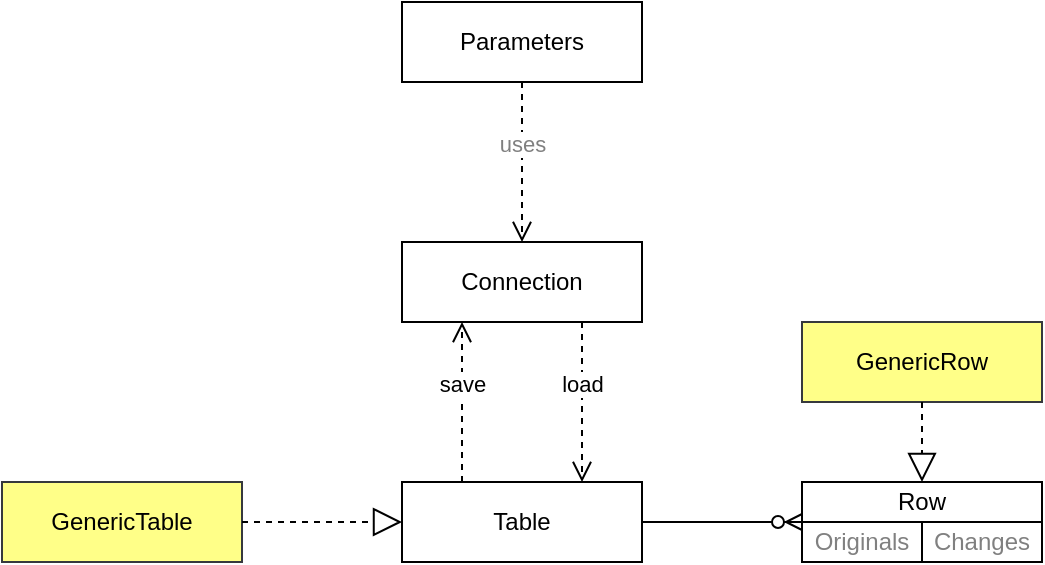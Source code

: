 <mxfile version="14.6.13" type="device"><diagram id="aIVARI-_YWm72OQQeME0" name="Page-1"><mxGraphModel dx="946" dy="1456" grid="1" gridSize="10" guides="1" tooltips="1" connect="1" arrows="1" fold="1" page="1" pageScale="1" pageWidth="1100" pageHeight="850" math="0" shadow="0"><root><mxCell id="0"/><mxCell id="1" parent="0"/><mxCell id="x1tml_0BZkaoFB5v9VZT-1" value="Connection" style="rounded=0;whiteSpace=wrap;html=1;" vertex="1" parent="1"><mxGeometry x="480" y="80" width="120" height="40" as="geometry"/></mxCell><mxCell id="x1tml_0BZkaoFB5v9VZT-2" value="Table" style="rounded=0;whiteSpace=wrap;html=1;" vertex="1" parent="1"><mxGeometry x="480" y="200" width="120" height="40" as="geometry"/></mxCell><mxCell id="x1tml_0BZkaoFB5v9VZT-3" value="Row" style="rounded=0;whiteSpace=wrap;html=1;" vertex="1" parent="1"><mxGeometry x="680" y="200" width="120" height="20" as="geometry"/></mxCell><mxCell id="x1tml_0BZkaoFB5v9VZT-6" value="Parameters" style="rounded=0;whiteSpace=wrap;html=1;" vertex="1" parent="1"><mxGeometry x="480" y="-40" width="120" height="40" as="geometry"/></mxCell><mxCell id="x1tml_0BZkaoFB5v9VZT-7" value="" style="fontSize=12;html=1;endArrow=ERzeroToMany;endFill=1;entryX=0;entryY=0;entryDx=0;entryDy=0;" edge="1" parent="1" target="x1tml_0BZkaoFB5v9VZT-25"><mxGeometry width="100" height="100" relative="1" as="geometry"><mxPoint x="600" y="220" as="sourcePoint"/><mxPoint x="70" y="340" as="targetPoint"/></mxGeometry></mxCell><mxCell id="x1tml_0BZkaoFB5v9VZT-18" value="load" style="html=1;verticalAlign=bottom;endArrow=open;dashed=1;endSize=8;exitX=0.75;exitY=1;exitDx=0;exitDy=0;entryX=0.75;entryY=0;entryDx=0;entryDy=0;edgeStyle=orthogonalEdgeStyle;" edge="1" parent="1" source="x1tml_0BZkaoFB5v9VZT-1" target="x1tml_0BZkaoFB5v9VZT-2"><mxGeometry relative="1" as="geometry"><mxPoint x="550" y="80" as="sourcePoint"/><mxPoint x="470" y="80" as="targetPoint"/></mxGeometry></mxCell><mxCell id="x1tml_0BZkaoFB5v9VZT-24" value="save" style="html=1;verticalAlign=bottom;endArrow=open;dashed=1;endSize=8;edgeStyle=orthogonalEdgeStyle;exitX=0.25;exitY=0;exitDx=0;exitDy=0;entryX=0.25;entryY=1;entryDx=0;entryDy=0;" edge="1" parent="1" source="x1tml_0BZkaoFB5v9VZT-2" target="x1tml_0BZkaoFB5v9VZT-1"><mxGeometry relative="1" as="geometry"><mxPoint x="700" y="320" as="sourcePoint"/><mxPoint x="480" y="100" as="targetPoint"/><Array as="points"><mxPoint x="510" y="170"/><mxPoint x="510" y="170"/></Array></mxGeometry></mxCell><mxCell id="x1tml_0BZkaoFB5v9VZT-25" value="Originals" style="rounded=0;whiteSpace=wrap;html=1;fontColor=#808080;" vertex="1" parent="1"><mxGeometry x="680" y="220" width="60" height="20" as="geometry"/></mxCell><mxCell id="x1tml_0BZkaoFB5v9VZT-26" value="Changes" style="rounded=0;whiteSpace=wrap;html=1;fontColor=#808080;" vertex="1" parent="1"><mxGeometry x="740" y="220" width="60" height="20" as="geometry"/></mxCell><mxCell id="x1tml_0BZkaoFB5v9VZT-33" value="uses" style="html=1;verticalAlign=bottom;endArrow=open;dashed=1;endSize=8;fontColor=#808080;exitX=0.5;exitY=1;exitDx=0;exitDy=0;entryX=0.5;entryY=0;entryDx=0;entryDy=0;" edge="1" parent="1" source="x1tml_0BZkaoFB5v9VZT-6" target="x1tml_0BZkaoFB5v9VZT-1"><mxGeometry relative="1" as="geometry"><mxPoint x="590" y="180" as="sourcePoint"/><mxPoint x="510" y="180" as="targetPoint"/></mxGeometry></mxCell><mxCell id="x1tml_0BZkaoFB5v9VZT-41" value="GenericTable" style="rounded=0;whiteSpace=wrap;html=1;fillColor=#ffff88;strokeColor=#36393d;" vertex="1" parent="1"><mxGeometry x="280" y="200" width="120" height="40" as="geometry"/></mxCell><mxCell id="x1tml_0BZkaoFB5v9VZT-42" value="GenericRow" style="rounded=0;whiteSpace=wrap;html=1;fillColor=#ffff88;strokeColor=#36393d;" vertex="1" parent="1"><mxGeometry x="680" y="120" width="120" height="40" as="geometry"/></mxCell><mxCell id="x1tml_0BZkaoFB5v9VZT-43" value="" style="endArrow=block;dashed=1;endFill=0;endSize=12;html=1;fontColor=#808080;entryX=0;entryY=0.5;entryDx=0;entryDy=0;exitX=1;exitY=0.5;exitDx=0;exitDy=0;" edge="1" parent="1" source="x1tml_0BZkaoFB5v9VZT-41" target="x1tml_0BZkaoFB5v9VZT-2"><mxGeometry width="160" relative="1" as="geometry"><mxPoint x="310" y="50" as="sourcePoint"/><mxPoint x="470" y="50" as="targetPoint"/></mxGeometry></mxCell><mxCell id="x1tml_0BZkaoFB5v9VZT-44" value="" style="endArrow=block;dashed=1;endFill=0;endSize=12;html=1;fontColor=#808080;exitX=0.5;exitY=1;exitDx=0;exitDy=0;" edge="1" parent="1" source="x1tml_0BZkaoFB5v9VZT-42"><mxGeometry width="160" relative="1" as="geometry"><mxPoint x="780" y="60" as="sourcePoint"/><mxPoint x="740" y="200" as="targetPoint"/></mxGeometry></mxCell></root></mxGraphModel></diagram></mxfile>